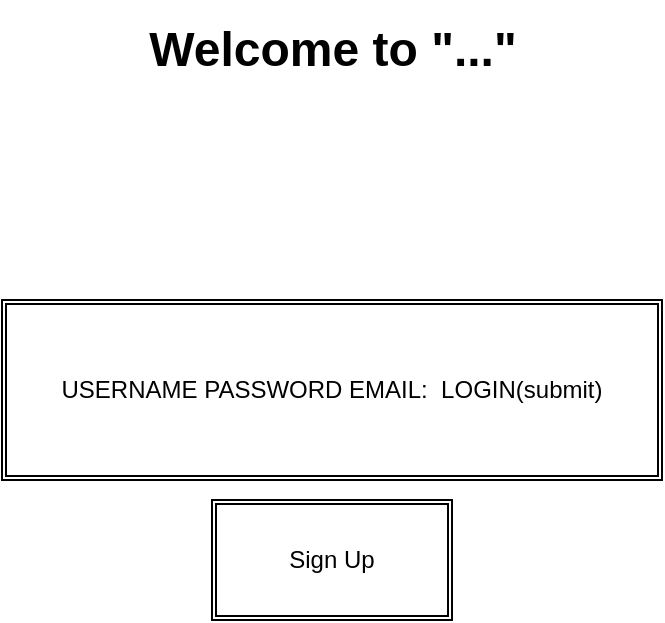 <mxfile>
    <diagram id="oHk2lDc-SwemrZXDmr6H" name="Page-1">
        <mxGraphModel dx="482" dy="526" grid="1" gridSize="10" guides="1" tooltips="1" connect="1" arrows="1" fold="1" page="1" pageScale="1" pageWidth="850" pageHeight="1100" math="0" shadow="0">
            <root>
                <mxCell id="0"/>
                <mxCell id="1" parent="0"/>
                <mxCell id="2" value="USERNAME PASSWORD EMAIL:&amp;nbsp; LOGIN(submit)" style="shape=ext;double=1;rounded=0;whiteSpace=wrap;html=1;" vertex="1" parent="1">
                    <mxGeometry x="80" y="220" width="330" height="90" as="geometry"/>
                </mxCell>
                <mxCell id="3" value="Welcome to &quot;...&quot;" style="text;strokeColor=none;fillColor=none;html=1;fontSize=24;fontStyle=1;verticalAlign=middle;align=center;" vertex="1" parent="1">
                    <mxGeometry x="110" y="70" width="270" height="50" as="geometry"/>
                </mxCell>
                <mxCell id="4" value="Sign Up" style="shape=ext;double=1;rounded=0;whiteSpace=wrap;html=1;" vertex="1" parent="1">
                    <mxGeometry x="185" y="320" width="120" height="60" as="geometry"/>
                </mxCell>
            </root>
        </mxGraphModel>
    </diagram>
</mxfile>